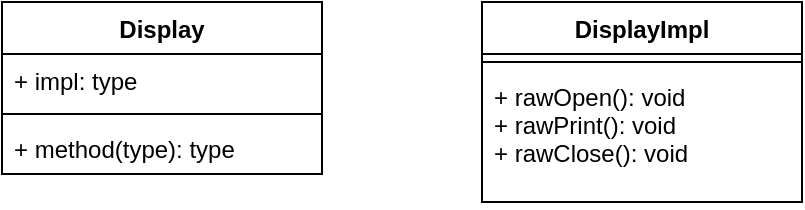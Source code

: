 <mxfile version="12.4.8" type="github">
  <diagram id="8sGvjCzlH8wOuj81qkYd" name="Page-1">
    <mxGraphModel dx="1186" dy="779" grid="1" gridSize="10" guides="1" tooltips="1" connect="1" arrows="1" fold="1" page="1" pageScale="1" pageWidth="850" pageHeight="1100" math="0" shadow="0">
      <root>
        <mxCell id="0"/>
        <mxCell id="1" parent="0"/>
        <mxCell id="Xbq21YRgPoeTKjyNyfoV-1" value="Display" style="swimlane;fontStyle=1;align=center;verticalAlign=top;childLayout=stackLayout;horizontal=1;startSize=26;horizontalStack=0;resizeParent=1;resizeParentMax=0;resizeLast=0;collapsible=1;marginBottom=0;" vertex="1" parent="1">
          <mxGeometry x="40" y="20" width="160" height="86" as="geometry"/>
        </mxCell>
        <mxCell id="Xbq21YRgPoeTKjyNyfoV-2" value="+ impl: type" style="text;strokeColor=none;fillColor=none;align=left;verticalAlign=top;spacingLeft=4;spacingRight=4;overflow=hidden;rotatable=0;points=[[0,0.5],[1,0.5]];portConstraint=eastwest;" vertex="1" parent="Xbq21YRgPoeTKjyNyfoV-1">
          <mxGeometry y="26" width="160" height="26" as="geometry"/>
        </mxCell>
        <mxCell id="Xbq21YRgPoeTKjyNyfoV-3" value="" style="line;strokeWidth=1;fillColor=none;align=left;verticalAlign=middle;spacingTop=-1;spacingLeft=3;spacingRight=3;rotatable=0;labelPosition=right;points=[];portConstraint=eastwest;" vertex="1" parent="Xbq21YRgPoeTKjyNyfoV-1">
          <mxGeometry y="52" width="160" height="8" as="geometry"/>
        </mxCell>
        <mxCell id="Xbq21YRgPoeTKjyNyfoV-4" value="+ method(type): type" style="text;strokeColor=none;fillColor=none;align=left;verticalAlign=top;spacingLeft=4;spacingRight=4;overflow=hidden;rotatable=0;points=[[0,0.5],[1,0.5]];portConstraint=eastwest;" vertex="1" parent="Xbq21YRgPoeTKjyNyfoV-1">
          <mxGeometry y="60" width="160" height="26" as="geometry"/>
        </mxCell>
        <mxCell id="Xbq21YRgPoeTKjyNyfoV-5" value="DisplayImpl&#xa;" style="swimlane;fontStyle=1;align=center;verticalAlign=top;childLayout=stackLayout;horizontal=1;startSize=26;horizontalStack=0;resizeParent=1;resizeParentMax=0;resizeLast=0;collapsible=1;marginBottom=0;" vertex="1" parent="1">
          <mxGeometry x="280" y="20" width="160" height="100" as="geometry"/>
        </mxCell>
        <mxCell id="Xbq21YRgPoeTKjyNyfoV-7" value="" style="line;strokeWidth=1;fillColor=none;align=left;verticalAlign=middle;spacingTop=-1;spacingLeft=3;spacingRight=3;rotatable=0;labelPosition=right;points=[];portConstraint=eastwest;" vertex="1" parent="Xbq21YRgPoeTKjyNyfoV-5">
          <mxGeometry y="26" width="160" height="8" as="geometry"/>
        </mxCell>
        <mxCell id="Xbq21YRgPoeTKjyNyfoV-8" value="+ rawOpen(): void&#xa;+ rawPrint(): void&#xa;+ rawClose(): void" style="text;strokeColor=none;fillColor=none;align=left;verticalAlign=top;spacingLeft=4;spacingRight=4;overflow=hidden;rotatable=0;points=[[0,0.5],[1,0.5]];portConstraint=eastwest;" vertex="1" parent="Xbq21YRgPoeTKjyNyfoV-5">
          <mxGeometry y="34" width="160" height="66" as="geometry"/>
        </mxCell>
      </root>
    </mxGraphModel>
  </diagram>
</mxfile>
